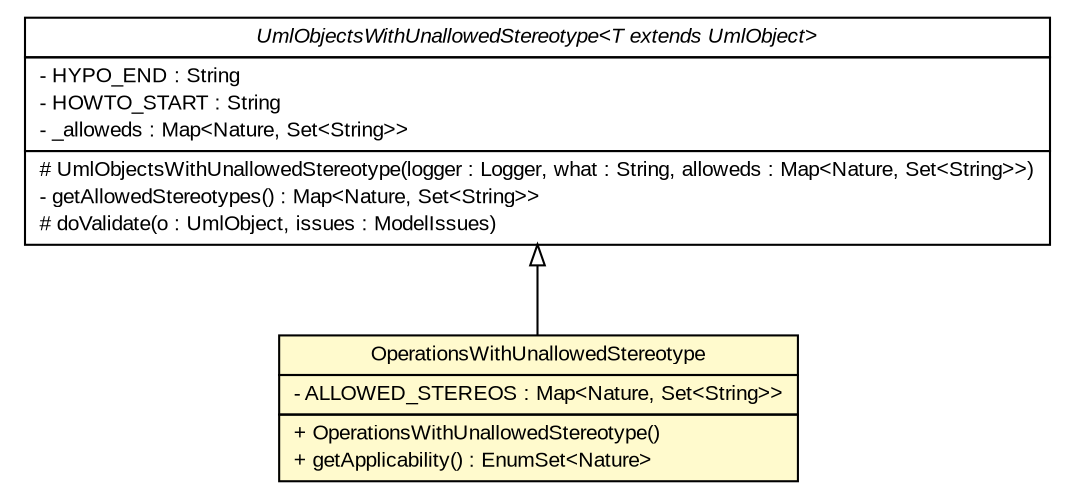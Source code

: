 #!/usr/local/bin/dot
#
# Class diagram 
# Generated by UMLGraph version R5_6_6-6-g3bdff0 (http://www.umlgraph.org/)
#

digraph G {
	edge [fontname="arial",fontsize=10,labelfontname="arial",labelfontsize=10];
	node [fontname="arial",fontsize=10,shape=plaintext];
	nodesep=0.25;
	ranksep=0.5;
	// org.tanjakostic.jcleancim.validation.OperationValidator.OperationsWithUnallowedStereotype
	c148964 [label=<<table title="org.tanjakostic.jcleancim.validation.OperationValidator.OperationsWithUnallowedStereotype" border="0" cellborder="1" cellspacing="0" cellpadding="2" port="p" bgcolor="lemonChiffon" href="./OperationValidator.OperationsWithUnallowedStereotype.html">
		<tr><td><table border="0" cellspacing="0" cellpadding="1">
<tr><td align="center" balign="center"> OperationsWithUnallowedStereotype </td></tr>
		</table></td></tr>
		<tr><td><table border="0" cellspacing="0" cellpadding="1">
<tr><td align="left" balign="left"> - ALLOWED_STEREOS : Map&lt;Nature, Set&lt;String&gt;&gt; </td></tr>
		</table></td></tr>
		<tr><td><table border="0" cellspacing="0" cellpadding="1">
<tr><td align="left" balign="left"> + OperationsWithUnallowedStereotype() </td></tr>
<tr><td align="left" balign="left"> + getApplicability() : EnumSet&lt;Nature&gt; </td></tr>
		</table></td></tr>
		</table>>, URL="./OperationValidator.OperationsWithUnallowedStereotype.html", fontname="arial", fontcolor="black", fontsize=10.0];
	// org.tanjakostic.jcleancim.validation.AbstractRule.UmlObjectsWithUnallowedStereotype<T extends org.tanjakostic.jcleancim.model.UmlObject>
	c149109 [label=<<table title="org.tanjakostic.jcleancim.validation.AbstractRule.UmlObjectsWithUnallowedStereotype" border="0" cellborder="1" cellspacing="0" cellpadding="2" port="p" href="./AbstractRule.UmlObjectsWithUnallowedStereotype.html">
		<tr><td><table border="0" cellspacing="0" cellpadding="1">
<tr><td align="center" balign="center"><font face="Arial Italic"> UmlObjectsWithUnallowedStereotype&lt;T extends UmlObject&gt; </font></td></tr>
		</table></td></tr>
		<tr><td><table border="0" cellspacing="0" cellpadding="1">
<tr><td align="left" balign="left"> - HYPO_END : String </td></tr>
<tr><td align="left" balign="left"> - HOWTO_START : String </td></tr>
<tr><td align="left" balign="left"> - _alloweds : Map&lt;Nature, Set&lt;String&gt;&gt; </td></tr>
		</table></td></tr>
		<tr><td><table border="0" cellspacing="0" cellpadding="1">
<tr><td align="left" balign="left"> # UmlObjectsWithUnallowedStereotype(logger : Logger, what : String, alloweds : Map&lt;Nature, Set&lt;String&gt;&gt;) </td></tr>
<tr><td align="left" balign="left"> - getAllowedStereotypes() : Map&lt;Nature, Set&lt;String&gt;&gt; </td></tr>
<tr><td align="left" balign="left"> # doValidate(o : UmlObject, issues : ModelIssues) </td></tr>
		</table></td></tr>
		</table>>, URL="./AbstractRule.UmlObjectsWithUnallowedStereotype.html", fontname="arial", fontcolor="black", fontsize=10.0];
	//org.tanjakostic.jcleancim.validation.OperationValidator.OperationsWithUnallowedStereotype extends org.tanjakostic.jcleancim.validation.AbstractRule.UmlObjectsWithUnallowedStereotype<org.tanjakostic.jcleancim.model.UmlOperation>
	c149109:p -> c148964:p [dir=back,arrowtail=empty];
}


